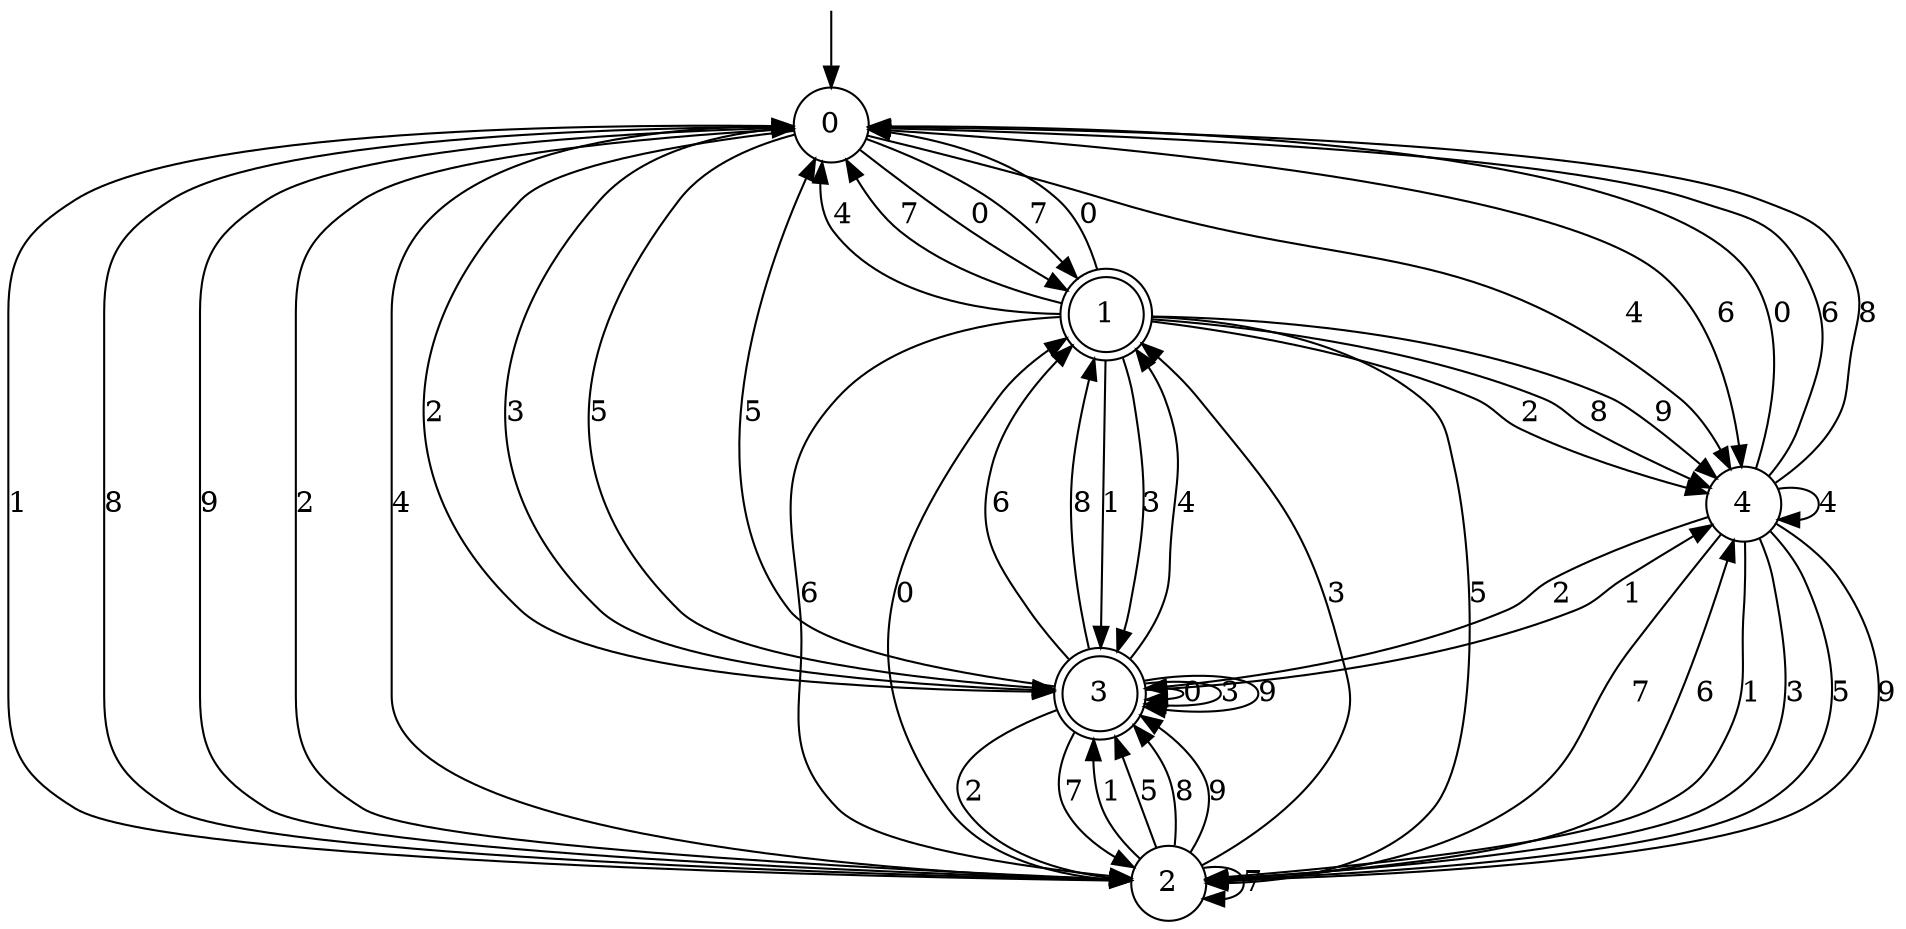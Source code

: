 digraph g {

	s0 [shape="circle" label="0"];
	s1 [shape="doublecircle" label="1"];
	s2 [shape="circle" label="2"];
	s3 [shape="doublecircle" label="3"];
	s4 [shape="circle" label="4"];
	s0 -> s1 [label="0"];
	s0 -> s2 [label="1"];
	s0 -> s3 [label="2"];
	s0 -> s3 [label="3"];
	s0 -> s4 [label="4"];
	s0 -> s3 [label="5"];
	s0 -> s4 [label="6"];
	s0 -> s1 [label="7"];
	s0 -> s2 [label="8"];
	s0 -> s2 [label="9"];
	s1 -> s0 [label="0"];
	s1 -> s3 [label="1"];
	s1 -> s4 [label="2"];
	s1 -> s3 [label="3"];
	s1 -> s0 [label="4"];
	s1 -> s2 [label="5"];
	s1 -> s2 [label="6"];
	s1 -> s0 [label="7"];
	s1 -> s4 [label="8"];
	s1 -> s4 [label="9"];
	s2 -> s1 [label="0"];
	s2 -> s3 [label="1"];
	s2 -> s0 [label="2"];
	s2 -> s1 [label="3"];
	s2 -> s0 [label="4"];
	s2 -> s3 [label="5"];
	s2 -> s4 [label="6"];
	s2 -> s2 [label="7"];
	s2 -> s3 [label="8"];
	s2 -> s3 [label="9"];
	s3 -> s3 [label="0"];
	s3 -> s4 [label="1"];
	s3 -> s2 [label="2"];
	s3 -> s3 [label="3"];
	s3 -> s1 [label="4"];
	s3 -> s0 [label="5"];
	s3 -> s1 [label="6"];
	s3 -> s2 [label="7"];
	s3 -> s1 [label="8"];
	s3 -> s3 [label="9"];
	s4 -> s0 [label="0"];
	s4 -> s2 [label="1"];
	s4 -> s3 [label="2"];
	s4 -> s2 [label="3"];
	s4 -> s4 [label="4"];
	s4 -> s2 [label="5"];
	s4 -> s0 [label="6"];
	s4 -> s2 [label="7"];
	s4 -> s0 [label="8"];
	s4 -> s2 [label="9"];

__start0 [label="" shape="none" width="0" height="0"];
__start0 -> s0;

}
